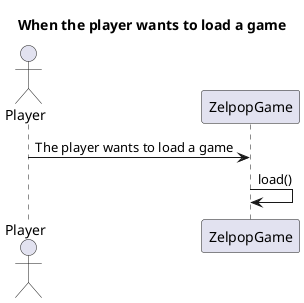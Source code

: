 @startuml

title When the player wants to load a game

Actor Player

Player -> ZelpopGame: The player wants to load a game
ZelpopGame -> ZelpopGame: load()

@enduml
